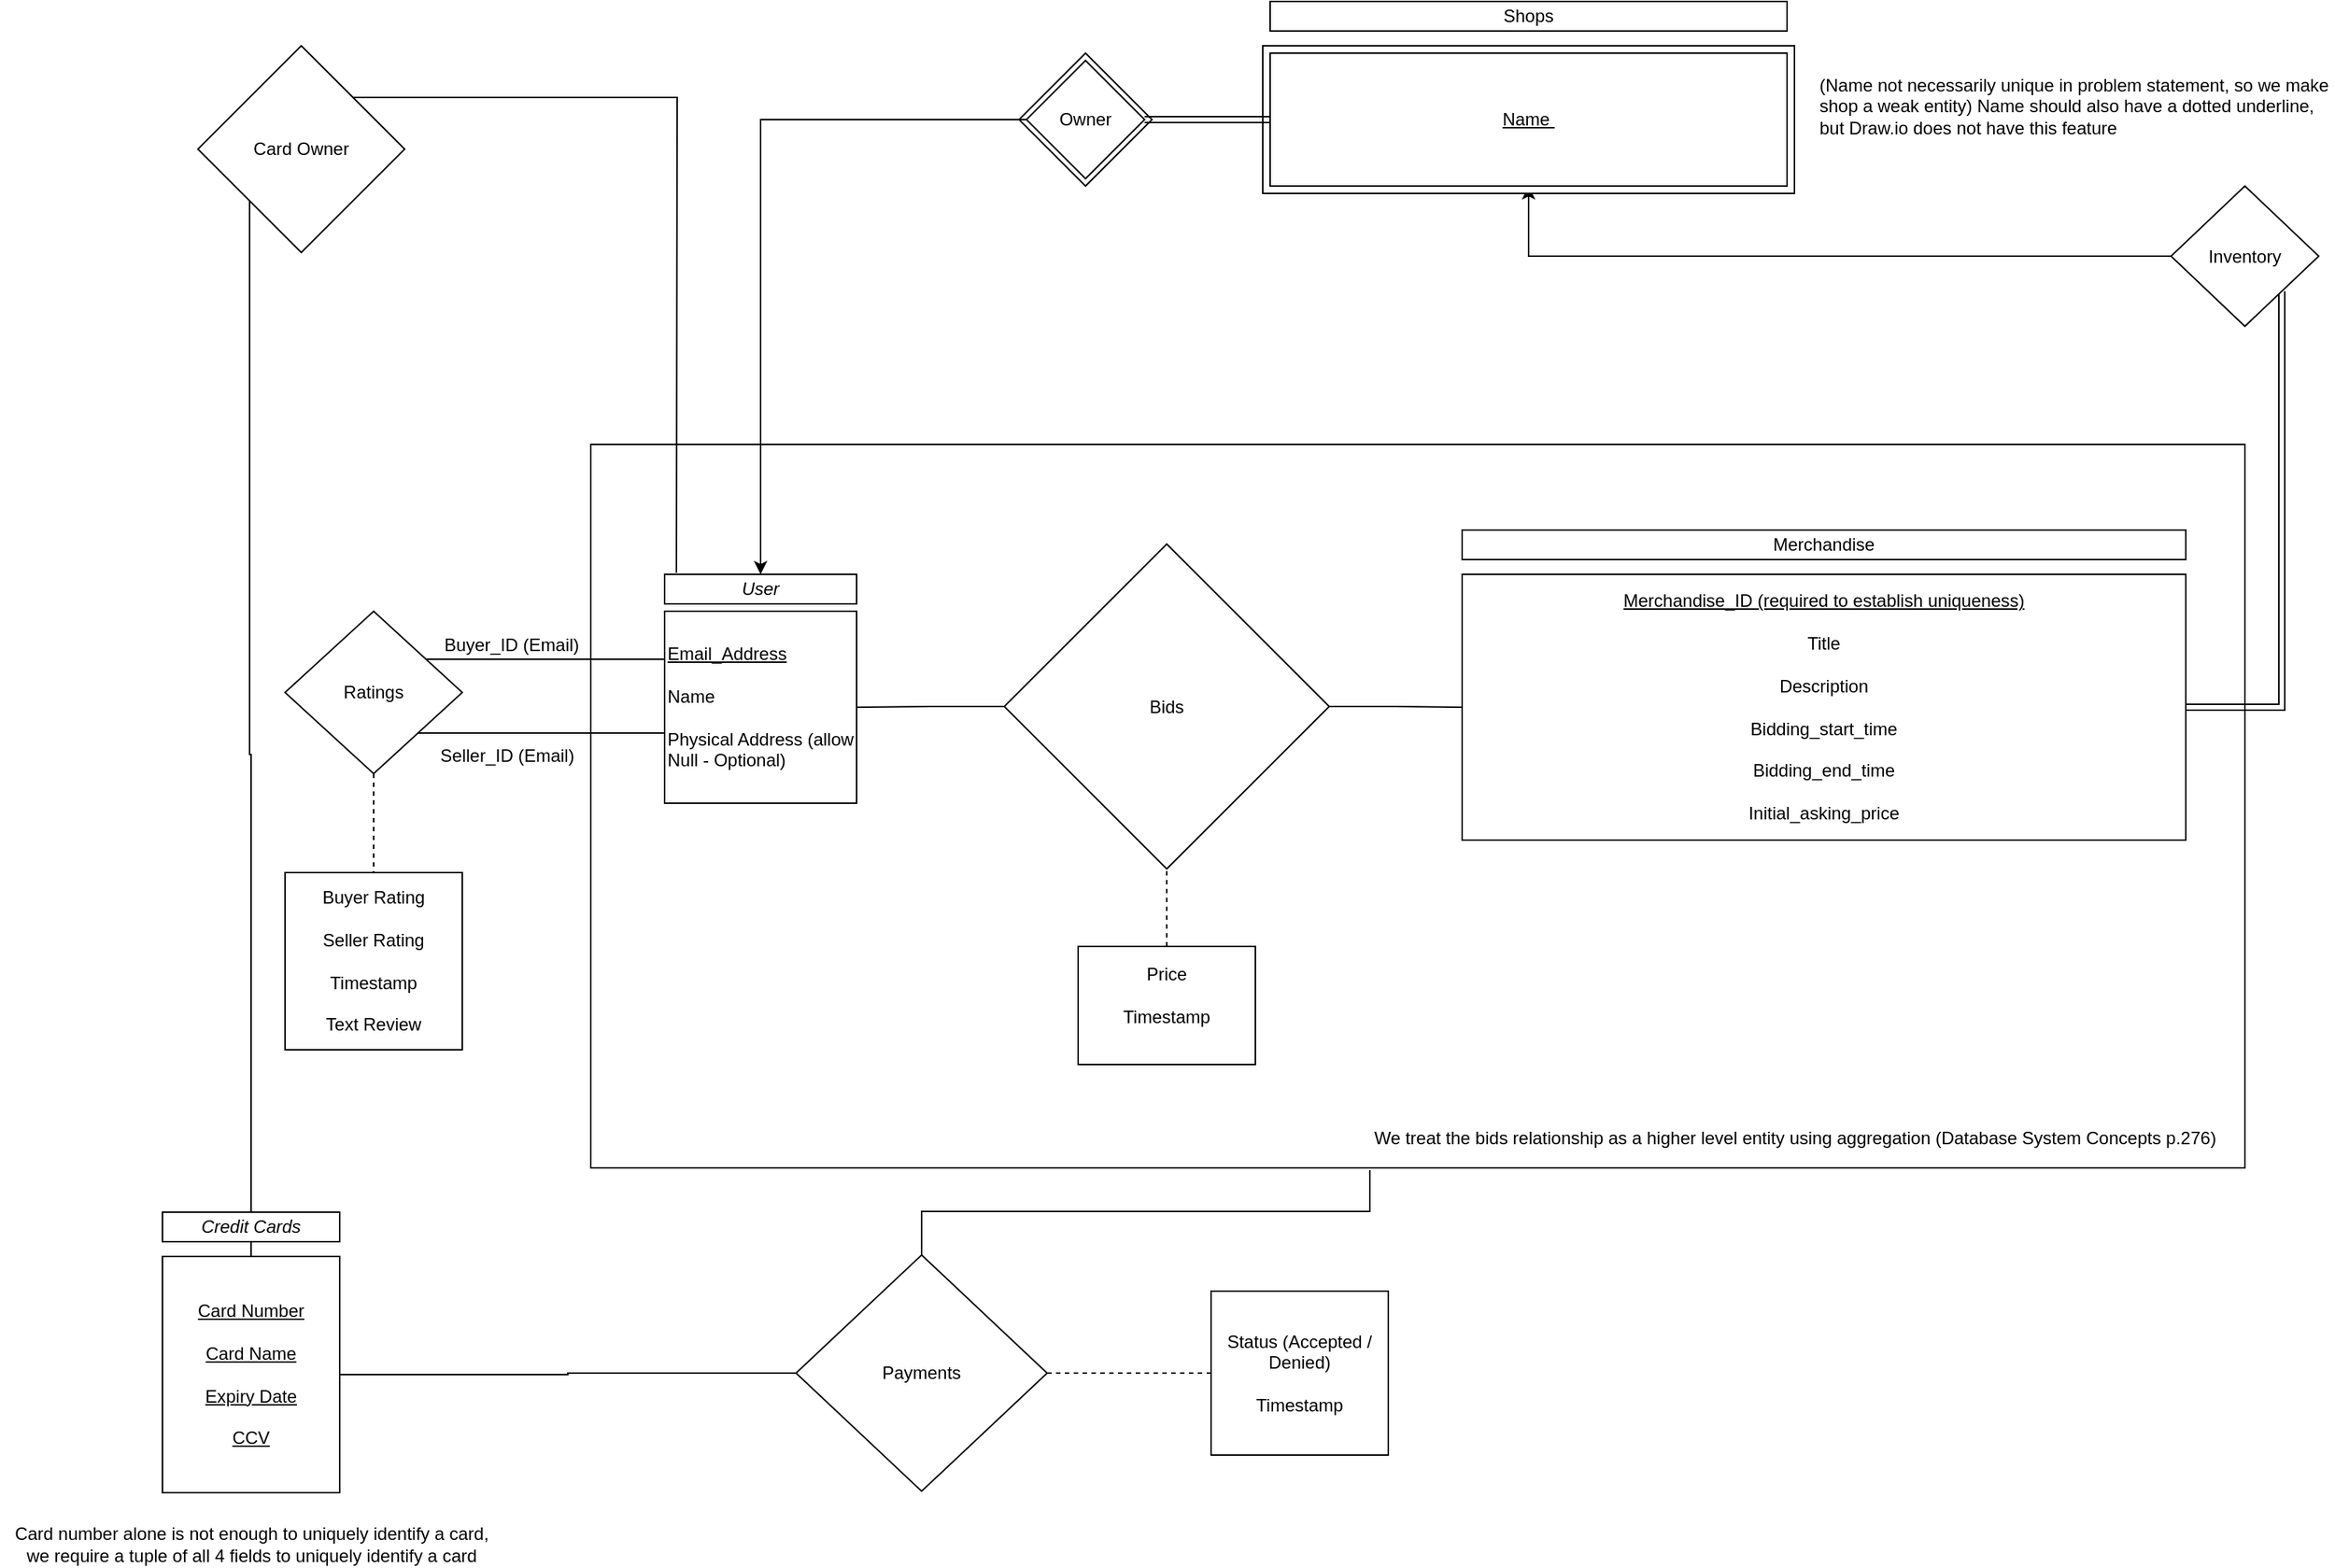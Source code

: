 <mxfile version="17.4.4" type="github">
  <diagram id="UmRaXwgy8ixrw_JavH9f" name="Page-1">
    <mxGraphModel dx="2184" dy="1100" grid="0" gridSize="10" guides="0" tooltips="1" connect="1" arrows="1" fold="1" page="0" pageScale="1" pageWidth="850" pageHeight="1100" math="0" shadow="0">
      <root>
        <mxCell id="0" />
        <mxCell id="1" parent="0" />
        <mxCell id="7iPaO_d8wF9g4LHQO1yR-9" value="" style="rounded=0;whiteSpace=wrap;html=1;" parent="1" vertex="1">
          <mxGeometry x="460" y="320" width="1120" height="490" as="geometry" />
        </mxCell>
        <mxCell id="7T8jYW3L6e1CoyLyK39B-15" style="edgeStyle=orthogonalEdgeStyle;rounded=0;orthogonalLoop=1;jettySize=auto;html=1;endArrow=none;endFill=0;strokeColor=default;entryX=1;entryY=0.5;entryDx=0;entryDy=0;" parent="1" source="7T8jYW3L6e1CoyLyK39B-11" target="7T8jYW3L6e1CoyLyK39B-1" edge="1">
          <mxGeometry relative="1" as="geometry" />
        </mxCell>
        <mxCell id="7T8jYW3L6e1CoyLyK39B-16" style="edgeStyle=orthogonalEdgeStyle;rounded=0;orthogonalLoop=1;jettySize=auto;html=1;exitX=1;exitY=0.5;exitDx=0;exitDy=0;entryX=0;entryY=0.5;entryDx=0;entryDy=0;endArrow=none;endFill=0;strokeColor=default;" parent="1" source="7T8jYW3L6e1CoyLyK39B-11" target="7T8jYW3L6e1CoyLyK39B-6" edge="1">
          <mxGeometry relative="1" as="geometry" />
        </mxCell>
        <mxCell id="7T8jYW3L6e1CoyLyK39B-11" value="Bids" style="rhombus;whiteSpace=wrap;html=1;" parent="1" vertex="1">
          <mxGeometry x="740" y="387.5" width="220" height="220" as="geometry" />
        </mxCell>
        <mxCell id="7T8jYW3L6e1CoyLyK39B-43" style="edgeStyle=orthogonalEdgeStyle;rounded=0;orthogonalLoop=1;jettySize=auto;html=1;endArrow=none;endFill=0;strokeColor=default;dashed=1;" parent="1" source="7T8jYW3L6e1CoyLyK39B-17" target="7T8jYW3L6e1CoyLyK39B-11" edge="1">
          <mxGeometry relative="1" as="geometry" />
        </mxCell>
        <mxCell id="7T8jYW3L6e1CoyLyK39B-17" value="Price&lt;br&gt;&lt;br&gt;Timestamp&lt;br&gt;&lt;br&gt;" style="whiteSpace=wrap;html=1;" parent="1" vertex="1">
          <mxGeometry x="790" y="660" width="120" height="80" as="geometry" />
        </mxCell>
        <mxCell id="7T8jYW3L6e1CoyLyK39B-34" style="edgeStyle=orthogonalEdgeStyle;rounded=0;orthogonalLoop=1;jettySize=auto;html=1;endArrow=none;endFill=0;strokeColor=default;entryX=0;entryY=1;entryDx=0;entryDy=0;" parent="1" source="7T8jYW3L6e1CoyLyK39B-18" target="7T8jYW3L6e1CoyLyK39B-35" edge="1">
          <mxGeometry relative="1" as="geometry">
            <mxPoint x="420" y="410" as="targetPoint" />
          </mxGeometry>
        </mxCell>
        <mxCell id="7T8jYW3L6e1CoyLyK39B-27" value="" style="whiteSpace=wrap;html=1;opacity=0;" parent="1" vertex="1">
          <mxGeometry x="880" y="850" width="120" height="60" as="geometry" />
        </mxCell>
        <mxCell id="7T8jYW3L6e1CoyLyK39B-28" value="" style="group" parent="1" vertex="1" connectable="0">
          <mxGeometry x="1050" y="378" width="490" height="210" as="geometry" />
        </mxCell>
        <mxCell id="7T8jYW3L6e1CoyLyK39B-5" value="Merchandise" style="rounded=0;whiteSpace=wrap;html=1;" parent="7T8jYW3L6e1CoyLyK39B-28" vertex="1">
          <mxGeometry width="490" height="20" as="geometry" />
        </mxCell>
        <mxCell id="7T8jYW3L6e1CoyLyK39B-6" value="&lt;u&gt;Merchandise_ID (required to establish uniqueness)&lt;br&gt;&lt;br&gt;&lt;/u&gt;Title&lt;br&gt;&lt;br&gt;Description&lt;br&gt;&lt;br&gt;Bidding_start_time&lt;br&gt;&lt;br&gt;Bidding_end_time&lt;br&gt;&lt;br&gt;Initial_asking_price" style="rounded=0;whiteSpace=wrap;html=1;" parent="7T8jYW3L6e1CoyLyK39B-28" vertex="1">
          <mxGeometry y="30" width="490" height="180" as="geometry" />
        </mxCell>
        <mxCell id="7T8jYW3L6e1CoyLyK39B-30" value="" style="group" parent="1" vertex="1" connectable="0">
          <mxGeometry x="510" y="408" width="130" height="155" as="geometry" />
        </mxCell>
        <mxCell id="7T8jYW3L6e1CoyLyK39B-1" value="&lt;u&gt;Email_Address&lt;br&gt;&lt;/u&gt;&lt;br&gt;Name&lt;br&gt;&lt;br&gt;Physical Address (allow Null - Optional)" style="rounded=0;whiteSpace=wrap;html=1;align=left;" parent="7T8jYW3L6e1CoyLyK39B-30" vertex="1">
          <mxGeometry y="25" width="130" height="130" as="geometry" />
        </mxCell>
        <mxCell id="7T8jYW3L6e1CoyLyK39B-2" value="&lt;i&gt;User&lt;/i&gt;" style="rounded=0;whiteSpace=wrap;html=1;" parent="7T8jYW3L6e1CoyLyK39B-30" vertex="1">
          <mxGeometry width="130" height="20" as="geometry" />
        </mxCell>
        <mxCell id="7T8jYW3L6e1CoyLyK39B-36" style="edgeStyle=orthogonalEdgeStyle;rounded=0;orthogonalLoop=1;jettySize=auto;html=1;exitX=1;exitY=0;exitDx=0;exitDy=0;entryX=0;entryY=0;entryDx=0;entryDy=0;endArrow=none;endFill=0;strokeColor=default;" parent="1" source="7T8jYW3L6e1CoyLyK39B-35" edge="1">
          <mxGeometry relative="1" as="geometry">
            <mxPoint x="307" y="59" as="sourcePoint" />
            <mxPoint x="518" y="407" as="targetPoint" />
          </mxGeometry>
        </mxCell>
        <mxCell id="7T8jYW3L6e1CoyLyK39B-35" value="Card Owner" style="rhombus;whiteSpace=wrap;html=1;" parent="1" vertex="1">
          <mxGeometry x="194" y="50" width="140" height="140" as="geometry" />
        </mxCell>
        <mxCell id="7iPaO_d8wF9g4LHQO1yR-4" style="edgeStyle=orthogonalEdgeStyle;rounded=0;orthogonalLoop=1;jettySize=auto;html=1;entryX=0.5;entryY=1;entryDx=0;entryDy=0;" parent="1" source="7T8jYW3L6e1CoyLyK39B-44" target="7T8jYW3L6e1CoyLyK39B-3" edge="1">
          <mxGeometry relative="1" as="geometry" />
        </mxCell>
        <mxCell id="7iPaO_d8wF9g4LHQO1yR-5" style="edgeStyle=orthogonalEdgeStyle;rounded=0;orthogonalLoop=1;jettySize=auto;html=1;exitX=1;exitY=1;exitDx=0;exitDy=0;entryX=1;entryY=0.5;entryDx=0;entryDy=0;endArrow=none;endFill=0;shape=link;" parent="1" source="7T8jYW3L6e1CoyLyK39B-44" target="7T8jYW3L6e1CoyLyK39B-6" edge="1">
          <mxGeometry relative="1" as="geometry" />
        </mxCell>
        <mxCell id="7T8jYW3L6e1CoyLyK39B-44" value="Inventory" style="rhombus;whiteSpace=wrap;html=1;" parent="1" vertex="1">
          <mxGeometry x="1530" y="145" width="100" height="95" as="geometry" />
        </mxCell>
        <mxCell id="7iPaO_d8wF9g4LHQO1yR-1" value="" style="group" parent="1" vertex="1" connectable="0">
          <mxGeometry x="750" y="20" width="525" height="155" as="geometry" />
        </mxCell>
        <mxCell id="7T8jYW3L6e1CoyLyK39B-29" value="" style="group" parent="7iPaO_d8wF9g4LHQO1yR-1" vertex="1" connectable="0">
          <mxGeometry width="525" height="155" as="geometry" />
        </mxCell>
        <mxCell id="C35VPbbuawxTOnqzn6j4-1" value="" style="rounded=0;whiteSpace=wrap;html=1;" vertex="1" parent="7T8jYW3L6e1CoyLyK39B-29">
          <mxGeometry x="165" y="30" width="360" height="100" as="geometry" />
        </mxCell>
        <mxCell id="7T8jYW3L6e1CoyLyK39B-21" value="" style="rhombus;whiteSpace=wrap;html=1;perimeterSpacing=0;" parent="7T8jYW3L6e1CoyLyK39B-29" vertex="1">
          <mxGeometry y="35" width="90" height="90" as="geometry" />
        </mxCell>
        <mxCell id="7T8jYW3L6e1CoyLyK39B-3" value="&lt;u&gt;Name&amp;nbsp;&lt;/u&gt;" style="rounded=0;whiteSpace=wrap;html=1;" parent="7T8jYW3L6e1CoyLyK39B-29" vertex="1">
          <mxGeometry x="170" y="35" width="350" height="90" as="geometry" />
        </mxCell>
        <mxCell id="7T8jYW3L6e1CoyLyK39B-4" value="Shops" style="rounded=0;whiteSpace=wrap;html=1;" parent="7T8jYW3L6e1CoyLyK39B-29" vertex="1">
          <mxGeometry x="170" width="350" height="20" as="geometry" />
        </mxCell>
        <mxCell id="7iPaO_d8wF9g4LHQO1yR-2" style="edgeStyle=orthogonalEdgeStyle;rounded=0;orthogonalLoop=1;jettySize=auto;html=1;entryX=0;entryY=0.5;entryDx=0;entryDy=0;shape=link;" parent="7T8jYW3L6e1CoyLyK39B-29" source="7T8jYW3L6e1CoyLyK39B-8" target="7T8jYW3L6e1CoyLyK39B-3" edge="1">
          <mxGeometry relative="1" as="geometry" />
        </mxCell>
        <mxCell id="7T8jYW3L6e1CoyLyK39B-8" value="Owner" style="rhombus;whiteSpace=wrap;html=1;perimeterSpacing=0;" parent="7T8jYW3L6e1CoyLyK39B-29" vertex="1">
          <mxGeometry x="5" y="40" width="80" height="80" as="geometry" />
        </mxCell>
        <mxCell id="7iPaO_d8wF9g4LHQO1yR-7" style="edgeStyle=orthogonalEdgeStyle;rounded=0;orthogonalLoop=1;jettySize=auto;html=1;entryX=0.5;entryY=0;entryDx=0;entryDy=0;endArrow=classic;endFill=1;" parent="1" source="7T8jYW3L6e1CoyLyK39B-8" target="7T8jYW3L6e1CoyLyK39B-2" edge="1">
          <mxGeometry relative="1" as="geometry" />
        </mxCell>
        <mxCell id="7iPaO_d8wF9g4LHQO1yR-8" value="" style="group" parent="1" vertex="1" connectable="0">
          <mxGeometry x="170" y="840" width="120" height="190" as="geometry" />
        </mxCell>
        <mxCell id="7T8jYW3L6e1CoyLyK39B-18" value="&lt;u&gt;Card Number&lt;br&gt;&lt;br&gt;Card Name&lt;br&gt;&lt;br&gt;Expiry Date&lt;br&gt;&lt;br&gt;CCV&lt;/u&gt;" style="whiteSpace=wrap;html=1;" parent="7iPaO_d8wF9g4LHQO1yR-8" vertex="1">
          <mxGeometry y="30" width="120" height="160" as="geometry" />
        </mxCell>
        <mxCell id="7T8jYW3L6e1CoyLyK39B-19" value="&lt;i&gt;Credit Cards&lt;/i&gt;" style="rounded=0;whiteSpace=wrap;html=1;" parent="7iPaO_d8wF9g4LHQO1yR-8" vertex="1">
          <mxGeometry width="120" height="20" as="geometry" />
        </mxCell>
        <mxCell id="7iPaO_d8wF9g4LHQO1yR-10" value="We treat the bids relationship as a higher level entity using aggregation (Database System Concepts p.276)" style="text;html=1;align=center;verticalAlign=middle;resizable=0;points=[];autosize=1;strokeColor=none;fillColor=none;" parent="1" vertex="1">
          <mxGeometry x="980" y="780" width="590" height="20" as="geometry" />
        </mxCell>
        <mxCell id="9G5OivVOposb8-G9TisL-3" value="" style="edgeStyle=orthogonalEdgeStyle;rounded=0;orthogonalLoop=1;jettySize=auto;html=1;endArrow=none;endFill=0;dashed=1;" parent="1" source="9G5OivVOposb8-G9TisL-1" target="9G5OivVOposb8-G9TisL-2" edge="1">
          <mxGeometry relative="1" as="geometry" />
        </mxCell>
        <mxCell id="9G5OivVOposb8-G9TisL-5" style="edgeStyle=orthogonalEdgeStyle;rounded=0;orthogonalLoop=1;jettySize=auto;html=1;entryX=0.471;entryY=1.003;entryDx=0;entryDy=0;entryPerimeter=0;endArrow=none;endFill=0;" parent="1" source="9G5OivVOposb8-G9TisL-1" target="7iPaO_d8wF9g4LHQO1yR-9" edge="1">
          <mxGeometry relative="1" as="geometry" />
        </mxCell>
        <mxCell id="9G5OivVOposb8-G9TisL-1" value="Payments" style="rhombus;whiteSpace=wrap;html=1;" parent="1" vertex="1">
          <mxGeometry x="599" y="869" width="170" height="160" as="geometry" />
        </mxCell>
        <mxCell id="9G5OivVOposb8-G9TisL-2" value="Status (Accepted / Denied)&lt;br&gt;&lt;br&gt;Timestamp" style="whiteSpace=wrap;html=1;" parent="1" vertex="1">
          <mxGeometry x="880" y="893.5" width="120" height="111" as="geometry" />
        </mxCell>
        <mxCell id="9G5OivVOposb8-G9TisL-4" style="edgeStyle=orthogonalEdgeStyle;rounded=0;orthogonalLoop=1;jettySize=auto;html=1;entryX=0;entryY=0.5;entryDx=0;entryDy=0;endArrow=none;endFill=0;" parent="1" source="7T8jYW3L6e1CoyLyK39B-18" target="9G5OivVOposb8-G9TisL-1" edge="1">
          <mxGeometry relative="1" as="geometry" />
        </mxCell>
        <mxCell id="9G5OivVOposb8-G9TisL-6" value="Card number alone is not enough to uniquely identify a card, &lt;br&gt;we require a tuple of all 4 fields to uniquely identify a card" style="text;html=1;align=center;verticalAlign=middle;resizable=0;points=[];autosize=1;strokeColor=none;fillColor=none;" parent="1" vertex="1">
          <mxGeometry x="60" y="1050" width="340" height="30" as="geometry" />
        </mxCell>
        <mxCell id="9G5OivVOposb8-G9TisL-16" style="edgeStyle=orthogonalEdgeStyle;rounded=0;orthogonalLoop=1;jettySize=auto;html=1;exitX=1;exitY=0;exitDx=0;exitDy=0;entryX=0;entryY=0.25;entryDx=0;entryDy=0;endArrow=none;endFill=0;" parent="1" source="9G5OivVOposb8-G9TisL-15" target="7T8jYW3L6e1CoyLyK39B-1" edge="1">
          <mxGeometry relative="1" as="geometry">
            <Array as="points">
              <mxPoint x="343" y="466" />
            </Array>
          </mxGeometry>
        </mxCell>
        <mxCell id="9G5OivVOposb8-G9TisL-17" style="edgeStyle=orthogonalEdgeStyle;rounded=0;orthogonalLoop=1;jettySize=auto;html=1;exitX=1;exitY=1;exitDx=0;exitDy=0;entryX=0;entryY=0.75;entryDx=0;entryDy=0;endArrow=none;endFill=0;" parent="1" source="9G5OivVOposb8-G9TisL-15" target="7T8jYW3L6e1CoyLyK39B-1" edge="1">
          <mxGeometry relative="1" as="geometry">
            <Array as="points">
              <mxPoint x="510" y="515" />
            </Array>
          </mxGeometry>
        </mxCell>
        <mxCell id="9G5OivVOposb8-G9TisL-21" value="" style="edgeStyle=orthogonalEdgeStyle;rounded=0;orthogonalLoop=1;jettySize=auto;html=1;endArrow=none;endFill=0;dashed=1;" parent="1" source="9G5OivVOposb8-G9TisL-15" target="9G5OivVOposb8-G9TisL-20" edge="1">
          <mxGeometry relative="1" as="geometry" />
        </mxCell>
        <mxCell id="9G5OivVOposb8-G9TisL-15" value="Ratings" style="rhombus;whiteSpace=wrap;html=1;" parent="1" vertex="1">
          <mxGeometry x="253" y="433" width="120" height="110" as="geometry" />
        </mxCell>
        <mxCell id="9G5OivVOposb8-G9TisL-20" value="Buyer Rating&lt;br&gt;&lt;br&gt;Seller Rating&lt;br&gt;&lt;br&gt;Timestamp&lt;br&gt;&lt;br&gt;Text Review" style="whiteSpace=wrap;html=1;" parent="1" vertex="1">
          <mxGeometry x="253" y="610" width="120" height="120" as="geometry" />
        </mxCell>
        <mxCell id="C35VPbbuawxTOnqzn6j4-4" value="&lt;span style=&quot;text-align: center ; text-indent: 0px&quot;&gt;&lt;font face=&quot;helvetica&quot;&gt;(Name not necessarily unique in problem statement, so we make shop a weak entity) Name should also have a dotted underline, but&amp;nbsp;Draw.io does not have this feature&lt;/font&gt;&lt;/span&gt;" style="text;whiteSpace=wrap;html=1;" vertex="1" parent="1">
          <mxGeometry x="1290" y="62.5" width="350" height="70" as="geometry" />
        </mxCell>
        <mxCell id="C35VPbbuawxTOnqzn6j4-5" value="Buyer_ID (Email)" style="text;html=1;align=center;verticalAlign=middle;resizable=0;points=[];autosize=1;strokeColor=none;fillColor=none;" vertex="1" parent="1">
          <mxGeometry x="355" y="447" width="101" height="18" as="geometry" />
        </mxCell>
        <mxCell id="C35VPbbuawxTOnqzn6j4-6" value="Seller_ID (Email)" style="text;html=1;align=center;verticalAlign=middle;resizable=0;points=[];autosize=1;strokeColor=none;fillColor=none;" vertex="1" parent="1">
          <mxGeometry x="352" y="522" width="101" height="18" as="geometry" />
        </mxCell>
      </root>
    </mxGraphModel>
  </diagram>
</mxfile>
